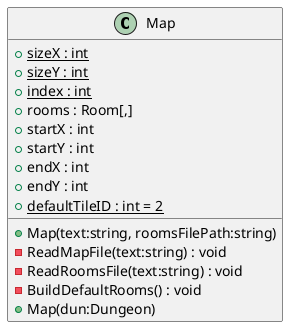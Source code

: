 @startuml
class Map {
    + {static} sizeX : int
    + {static} sizeY : int
    + {static} index : int
    + rooms : Room[,]
    + startX : int
    + startY : int
    + endX : int
    + endY : int
    + {static} defaultTileID : int = 2
    + Map(text:string, roomsFilePath:string)
    - ReadMapFile(text:string) : void
    - ReadRoomsFile(text:string) : void
    - BuildDefaultRooms() : void
    + Map(dun:Dungeon)
}
@enduml

